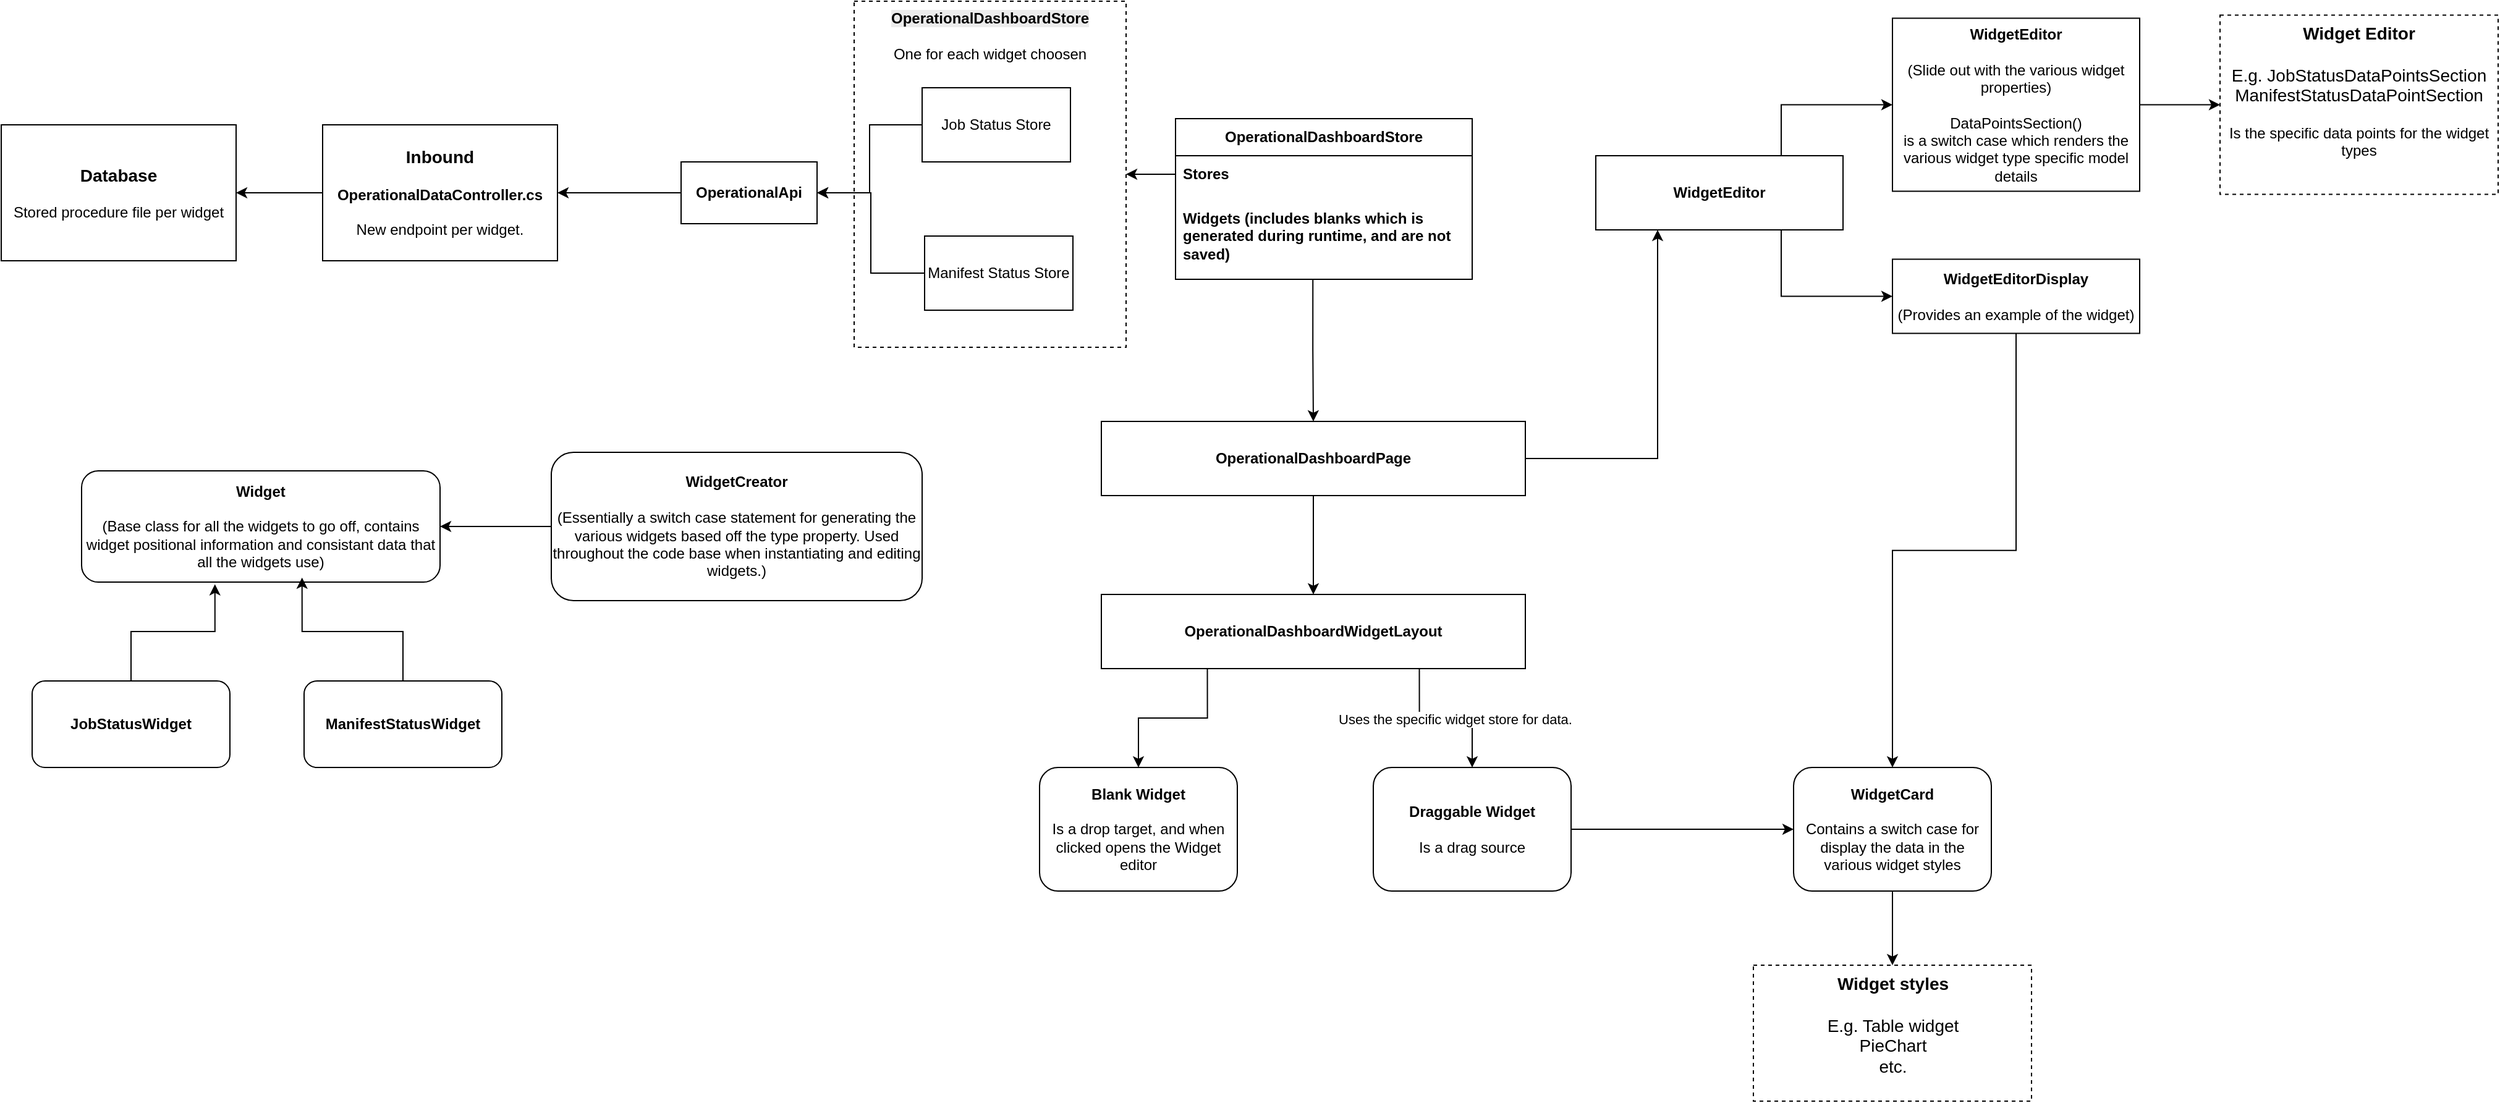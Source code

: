 <mxfile version="27.1.4">
  <diagram name="Page-1" id="ecALk19nxJOC3Xn3FD4q">
    <mxGraphModel dx="2037" dy="1061" grid="1" gridSize="10" guides="1" tooltips="1" connect="1" arrows="1" fold="1" page="1" pageScale="1" pageWidth="827" pageHeight="1169" math="0" shadow="0">
      <root>
        <mxCell id="0" />
        <mxCell id="1" parent="0" />
        <mxCell id="eWG6Nm6A6z0M9totMhgj-1" value="&lt;b&gt;&lt;font style=&quot;font-size: 14px;&quot;&gt;Database&lt;/font&gt;&lt;/b&gt;&lt;div&gt;&lt;br&gt;&lt;/div&gt;&lt;div&gt;Stored procedure file per widget&lt;/div&gt;" style="html=1;whiteSpace=wrap;" vertex="1" parent="1">
          <mxGeometry x="80" y="240" width="190" height="110" as="geometry" />
        </mxCell>
        <mxCell id="eWG6Nm6A6z0M9totMhgj-4" style="edgeStyle=orthogonalEdgeStyle;rounded=0;orthogonalLoop=1;jettySize=auto;html=1;exitX=0;exitY=0.5;exitDx=0;exitDy=0;entryX=1;entryY=0.5;entryDx=0;entryDy=0;" edge="1" parent="1" source="eWG6Nm6A6z0M9totMhgj-2" target="eWG6Nm6A6z0M9totMhgj-1">
          <mxGeometry relative="1" as="geometry" />
        </mxCell>
        <mxCell id="eWG6Nm6A6z0M9totMhgj-2" value="&lt;b style=&quot;&quot;&gt;&lt;font style=&quot;font-size: 14px;&quot;&gt;Inbound&lt;/font&gt;&lt;br&gt;&lt;/b&gt;&lt;br&gt;&lt;b&gt;OperationalDataController.cs&lt;/b&gt;&lt;br&gt;&lt;div&gt;&lt;br&gt;&lt;/div&gt;&lt;div&gt;New endpoint per widget.&lt;/div&gt;" style="html=1;whiteSpace=wrap;" vertex="1" parent="1">
          <mxGeometry x="340" y="240" width="190" height="110" as="geometry" />
        </mxCell>
        <mxCell id="eWG6Nm6A6z0M9totMhgj-6" style="edgeStyle=orthogonalEdgeStyle;rounded=0;orthogonalLoop=1;jettySize=auto;html=1;exitX=0;exitY=0.5;exitDx=0;exitDy=0;entryX=1;entryY=0.5;entryDx=0;entryDy=0;" edge="1" parent="1" source="eWG6Nm6A6z0M9totMhgj-5" target="eWG6Nm6A6z0M9totMhgj-2">
          <mxGeometry relative="1" as="geometry" />
        </mxCell>
        <mxCell id="eWG6Nm6A6z0M9totMhgj-5" value="&lt;b&gt;OperationalApi&lt;/b&gt;" style="html=1;whiteSpace=wrap;" vertex="1" parent="1">
          <mxGeometry x="630" y="270" width="110" height="50" as="geometry" />
        </mxCell>
        <mxCell id="eWG6Nm6A6z0M9totMhgj-12" value="&lt;b style=&quot;forced-color-adjust: none; color: rgb(0, 0, 0); font-family: Helvetica; font-size: 12px; font-style: normal; font-variant-ligatures: normal; font-variant-caps: normal; letter-spacing: normal; orphans: 2; text-align: center; text-indent: 0px; text-transform: none; widows: 2; word-spacing: 0px; -webkit-text-stroke-width: 0px; white-space: normal; background-color: rgb(236, 236, 236); text-decoration-thickness: initial; text-decoration-style: initial; text-decoration-color: initial;&quot;&gt;OperationalDashboardStore&lt;/b&gt;&lt;br&gt;&lt;br&gt;&lt;div&gt;One for each widget choosen&lt;/div&gt;" style="rounded=0;whiteSpace=wrap;html=1;dashed=1;labelPadding=50;imageVerticalAlign=middle;verticalAlign=top;" vertex="1" parent="1">
          <mxGeometry x="770" y="140" width="220" height="280" as="geometry" />
        </mxCell>
        <mxCell id="eWG6Nm6A6z0M9totMhgj-8" value="&lt;b&gt;OperationalDashboardStore&lt;/b&gt;" style="swimlane;fontStyle=0;childLayout=stackLayout;horizontal=1;startSize=30;horizontalStack=0;resizeParent=1;resizeParentMax=0;resizeLast=0;collapsible=1;marginBottom=0;whiteSpace=wrap;html=1;" vertex="1" parent="1">
          <mxGeometry x="1030" y="235" width="240" height="130" as="geometry" />
        </mxCell>
        <mxCell id="eWG6Nm6A6z0M9totMhgj-9" value="&lt;b&gt;Stores&lt;/b&gt;" style="text;strokeColor=none;fillColor=none;align=left;verticalAlign=middle;spacingLeft=4;spacingRight=4;overflow=hidden;points=[[0,0.5],[1,0.5]];portConstraint=eastwest;rotatable=0;whiteSpace=wrap;html=1;" vertex="1" parent="eWG6Nm6A6z0M9totMhgj-8">
          <mxGeometry y="30" width="240" height="30" as="geometry" />
        </mxCell>
        <mxCell id="eWG6Nm6A6z0M9totMhgj-10" value="&lt;b&gt;Widgets (includes blanks which is generated during runtime, and are not saved)&lt;/b&gt;" style="text;strokeColor=none;fillColor=none;align=left;verticalAlign=middle;spacingLeft=4;spacingRight=4;overflow=hidden;points=[[0,0.5],[1,0.5]];portConstraint=eastwest;rotatable=0;whiteSpace=wrap;html=1;" vertex="1" parent="eWG6Nm6A6z0M9totMhgj-8">
          <mxGeometry y="60" width="240" height="70" as="geometry" />
        </mxCell>
        <mxCell id="eWG6Nm6A6z0M9totMhgj-13" style="edgeStyle=orthogonalEdgeStyle;rounded=0;orthogonalLoop=1;jettySize=auto;html=1;exitX=0;exitY=0.5;exitDx=0;exitDy=0;" edge="1" parent="1" source="eWG6Nm6A6z0M9totMhgj-9" target="eWG6Nm6A6z0M9totMhgj-12">
          <mxGeometry relative="1" as="geometry" />
        </mxCell>
        <mxCell id="eWG6Nm6A6z0M9totMhgj-16" style="edgeStyle=orthogonalEdgeStyle;rounded=0;orthogonalLoop=1;jettySize=auto;html=1;exitX=0;exitY=0.5;exitDx=0;exitDy=0;entryX=1;entryY=0.5;entryDx=0;entryDy=0;" edge="1" parent="1" source="eWG6Nm6A6z0M9totMhgj-14" target="eWG6Nm6A6z0M9totMhgj-5">
          <mxGeometry relative="1" as="geometry" />
        </mxCell>
        <mxCell id="eWG6Nm6A6z0M9totMhgj-14" value="Job Status Store" style="rounded=0;whiteSpace=wrap;html=1;" vertex="1" parent="1">
          <mxGeometry x="825" y="210" width="120" height="60" as="geometry" />
        </mxCell>
        <mxCell id="eWG6Nm6A6z0M9totMhgj-17" style="edgeStyle=orthogonalEdgeStyle;rounded=0;orthogonalLoop=1;jettySize=auto;html=1;exitX=0;exitY=0.5;exitDx=0;exitDy=0;entryX=1;entryY=0.5;entryDx=0;entryDy=0;" edge="1" parent="1" source="eWG6Nm6A6z0M9totMhgj-15" target="eWG6Nm6A6z0M9totMhgj-5">
          <mxGeometry relative="1" as="geometry" />
        </mxCell>
        <mxCell id="eWG6Nm6A6z0M9totMhgj-15" value="Manifest Status Store" style="rounded=0;whiteSpace=wrap;html=1;" vertex="1" parent="1">
          <mxGeometry x="827" y="330" width="120" height="60" as="geometry" />
        </mxCell>
        <mxCell id="eWG6Nm6A6z0M9totMhgj-31" style="edgeStyle=orthogonalEdgeStyle;rounded=0;orthogonalLoop=1;jettySize=auto;html=1;exitX=0.5;exitY=1;exitDx=0;exitDy=0;entryX=0.5;entryY=0;entryDx=0;entryDy=0;" edge="1" parent="1" source="eWG6Nm6A6z0M9totMhgj-22" target="eWG6Nm6A6z0M9totMhgj-30">
          <mxGeometry relative="1" as="geometry" />
        </mxCell>
        <mxCell id="eWG6Nm6A6z0M9totMhgj-55" style="edgeStyle=orthogonalEdgeStyle;rounded=0;orthogonalLoop=1;jettySize=auto;html=1;exitX=1;exitY=0.5;exitDx=0;exitDy=0;entryX=0.25;entryY=1;entryDx=0;entryDy=0;" edge="1" parent="1" source="eWG6Nm6A6z0M9totMhgj-22" target="eWG6Nm6A6z0M9totMhgj-27">
          <mxGeometry relative="1" as="geometry" />
        </mxCell>
        <mxCell id="eWG6Nm6A6z0M9totMhgj-22" value="&lt;b&gt;OperationalDashboardPage&lt;/b&gt;" style="rounded=0;whiteSpace=wrap;html=1;" vertex="1" parent="1">
          <mxGeometry x="970" y="480" width="343" height="60" as="geometry" />
        </mxCell>
        <mxCell id="eWG6Nm6A6z0M9totMhgj-25" style="edgeStyle=orthogonalEdgeStyle;rounded=0;orthogonalLoop=1;jettySize=auto;html=1;exitX=0.463;exitY=1.005;exitDx=0;exitDy=0;entryX=0.5;entryY=0;entryDx=0;entryDy=0;exitPerimeter=0;" edge="1" parent="1" source="eWG6Nm6A6z0M9totMhgj-10" target="eWG6Nm6A6z0M9totMhgj-22">
          <mxGeometry relative="1" as="geometry" />
        </mxCell>
        <mxCell id="eWG6Nm6A6z0M9totMhgj-26" value="&lt;b&gt;Blank Widget&lt;/b&gt;&lt;div&gt;&lt;br&gt;&lt;/div&gt;&lt;div&gt;Is a drop target, and when clicked opens the Widget editor&lt;/div&gt;" style="rounded=1;whiteSpace=wrap;html=1;" vertex="1" parent="1">
          <mxGeometry x="920" y="760" width="160" height="100" as="geometry" />
        </mxCell>
        <mxCell id="eWG6Nm6A6z0M9totMhgj-33" style="edgeStyle=orthogonalEdgeStyle;rounded=0;orthogonalLoop=1;jettySize=auto;html=1;exitX=0.75;exitY=0;exitDx=0;exitDy=0;entryX=0;entryY=0.5;entryDx=0;entryDy=0;" edge="1" parent="1" source="eWG6Nm6A6z0M9totMhgj-27" target="eWG6Nm6A6z0M9totMhgj-28">
          <mxGeometry relative="1" as="geometry" />
        </mxCell>
        <mxCell id="eWG6Nm6A6z0M9totMhgj-34" style="edgeStyle=orthogonalEdgeStyle;rounded=0;orthogonalLoop=1;jettySize=auto;html=1;exitX=0.75;exitY=1;exitDx=0;exitDy=0;entryX=0;entryY=0.5;entryDx=0;entryDy=0;" edge="1" parent="1" source="eWG6Nm6A6z0M9totMhgj-27" target="eWG6Nm6A6z0M9totMhgj-29">
          <mxGeometry relative="1" as="geometry" />
        </mxCell>
        <mxCell id="eWG6Nm6A6z0M9totMhgj-27" value="&lt;b&gt;WidgetEditor&lt;/b&gt;" style="rounded=0;whiteSpace=wrap;html=1;" vertex="1" parent="1">
          <mxGeometry x="1370" y="265" width="200" height="60" as="geometry" />
        </mxCell>
        <mxCell id="eWG6Nm6A6z0M9totMhgj-47" style="edgeStyle=orthogonalEdgeStyle;rounded=0;orthogonalLoop=1;jettySize=auto;html=1;exitX=1;exitY=0.5;exitDx=0;exitDy=0;entryX=0;entryY=0.5;entryDx=0;entryDy=0;" edge="1" parent="1" source="eWG6Nm6A6z0M9totMhgj-28" target="eWG6Nm6A6z0M9totMhgj-46">
          <mxGeometry relative="1" as="geometry" />
        </mxCell>
        <mxCell id="eWG6Nm6A6z0M9totMhgj-28" value="&lt;b&gt;WidgetEditor&lt;/b&gt;&lt;div&gt;&lt;br&gt;&lt;/div&gt;&lt;div&gt;(Slide out with the various widget properties)&lt;/div&gt;&lt;div&gt;&lt;br&gt;&lt;/div&gt;&lt;div&gt;DataPointsSection()&lt;/div&gt;&lt;div&gt;is a switch case which renders the various widget type specific model details&lt;/div&gt;" style="rounded=0;whiteSpace=wrap;html=1;" vertex="1" parent="1">
          <mxGeometry x="1610" y="153.75" width="200" height="140" as="geometry" />
        </mxCell>
        <mxCell id="eWG6Nm6A6z0M9totMhgj-42" style="edgeStyle=orthogonalEdgeStyle;rounded=0;orthogonalLoop=1;jettySize=auto;html=1;exitX=0.5;exitY=1;exitDx=0;exitDy=0;entryX=0.5;entryY=0;entryDx=0;entryDy=0;" edge="1" parent="1" source="eWG6Nm6A6z0M9totMhgj-29" target="eWG6Nm6A6z0M9totMhgj-36">
          <mxGeometry relative="1" as="geometry" />
        </mxCell>
        <mxCell id="eWG6Nm6A6z0M9totMhgj-29" value="&lt;b&gt;WidgetEditorDisplay&lt;/b&gt;&lt;div&gt;&lt;b&gt;&lt;br&gt;&lt;/b&gt;&lt;/div&gt;&lt;div&gt;(Provides an example of the widget)&lt;/div&gt;" style="rounded=0;whiteSpace=wrap;html=1;" vertex="1" parent="1">
          <mxGeometry x="1610" y="348.75" width="200" height="60" as="geometry" />
        </mxCell>
        <mxCell id="eWG6Nm6A6z0M9totMhgj-37" style="edgeStyle=orthogonalEdgeStyle;rounded=0;orthogonalLoop=1;jettySize=auto;html=1;exitX=0.25;exitY=1;exitDx=0;exitDy=0;entryX=0.5;entryY=0;entryDx=0;entryDy=0;" edge="1" parent="1" source="eWG6Nm6A6z0M9totMhgj-30" target="eWG6Nm6A6z0M9totMhgj-26">
          <mxGeometry relative="1" as="geometry" />
        </mxCell>
        <mxCell id="eWG6Nm6A6z0M9totMhgj-38" style="edgeStyle=orthogonalEdgeStyle;rounded=0;orthogonalLoop=1;jettySize=auto;html=1;exitX=0.75;exitY=1;exitDx=0;exitDy=0;entryX=0.5;entryY=0;entryDx=0;entryDy=0;" edge="1" parent="1" source="eWG6Nm6A6z0M9totMhgj-30" target="eWG6Nm6A6z0M9totMhgj-35">
          <mxGeometry relative="1" as="geometry" />
        </mxCell>
        <mxCell id="eWG6Nm6A6z0M9totMhgj-39" value="Text" style="edgeLabel;html=1;align=center;verticalAlign=middle;resizable=0;points=[];" vertex="1" connectable="0" parent="eWG6Nm6A6z0M9totMhgj-38">
          <mxGeometry x="0.066" y="-1" relative="1" as="geometry">
            <mxPoint as="offset" />
          </mxGeometry>
        </mxCell>
        <mxCell id="eWG6Nm6A6z0M9totMhgj-40" value="Uses the specific widget store for data." style="edgeLabel;html=1;align=center;verticalAlign=middle;resizable=0;points=[];" vertex="1" connectable="0" parent="eWG6Nm6A6z0M9totMhgj-38">
          <mxGeometry x="0.117" y="-1" relative="1" as="geometry">
            <mxPoint as="offset" />
          </mxGeometry>
        </mxCell>
        <mxCell id="eWG6Nm6A6z0M9totMhgj-30" value="&lt;b&gt;OperationalDashboardWidgetLayout&lt;/b&gt;" style="rounded=0;whiteSpace=wrap;html=1;" vertex="1" parent="1">
          <mxGeometry x="970" y="620" width="343" height="60" as="geometry" />
        </mxCell>
        <mxCell id="eWG6Nm6A6z0M9totMhgj-41" style="edgeStyle=orthogonalEdgeStyle;rounded=0;orthogonalLoop=1;jettySize=auto;html=1;exitX=1;exitY=0.5;exitDx=0;exitDy=0;entryX=0;entryY=0.5;entryDx=0;entryDy=0;" edge="1" parent="1" source="eWG6Nm6A6z0M9totMhgj-35" target="eWG6Nm6A6z0M9totMhgj-36">
          <mxGeometry relative="1" as="geometry" />
        </mxCell>
        <mxCell id="eWG6Nm6A6z0M9totMhgj-35" value="&lt;div&gt;&lt;b&gt;Draggable Widget&lt;/b&gt;&lt;/div&gt;&lt;div&gt;&lt;b&gt;&lt;br&gt;&lt;/b&gt;&lt;/div&gt;&lt;div&gt;Is a drag source&lt;/div&gt;" style="rounded=1;whiteSpace=wrap;html=1;" vertex="1" parent="1">
          <mxGeometry x="1190" y="760" width="160" height="100" as="geometry" />
        </mxCell>
        <mxCell id="eWG6Nm6A6z0M9totMhgj-45" style="edgeStyle=orthogonalEdgeStyle;rounded=0;orthogonalLoop=1;jettySize=auto;html=1;exitX=0.5;exitY=1;exitDx=0;exitDy=0;entryX=0.5;entryY=0;entryDx=0;entryDy=0;" edge="1" parent="1" source="eWG6Nm6A6z0M9totMhgj-36" target="eWG6Nm6A6z0M9totMhgj-44">
          <mxGeometry relative="1" as="geometry" />
        </mxCell>
        <mxCell id="eWG6Nm6A6z0M9totMhgj-36" value="&lt;div&gt;&lt;b&gt;WidgetCard&lt;/b&gt;&lt;/div&gt;&lt;div&gt;&lt;b&gt;&lt;br&gt;&lt;/b&gt;&lt;/div&gt;&lt;div&gt;Contains a switch case for display the data in the various widget styles&lt;/div&gt;" style="rounded=1;whiteSpace=wrap;html=1;" vertex="1" parent="1">
          <mxGeometry x="1530" y="760" width="160" height="100" as="geometry" />
        </mxCell>
        <mxCell id="eWG6Nm6A6z0M9totMhgj-44" value="&lt;b&gt;&lt;font style=&quot;font-size: 14px;&quot;&gt;Widget styles&lt;/font&gt;&lt;/b&gt;&lt;div&gt;&lt;font style=&quot;font-size: 14px;&quot;&gt;&lt;br&gt;&lt;/font&gt;&lt;/div&gt;&lt;div&gt;&lt;font style=&quot;font-size: 14px;&quot;&gt;E.g. Table widget&lt;/font&gt;&lt;/div&gt;&lt;div&gt;&lt;font style=&quot;font-size: 14px;&quot;&gt;PieChart&lt;/font&gt;&lt;/div&gt;&lt;div&gt;&lt;font style=&quot;font-size: 14px;&quot;&gt;etc.&lt;/font&gt;&lt;/div&gt;" style="rounded=0;whiteSpace=wrap;html=1;dashed=1;labelPadding=50;imageVerticalAlign=middle;verticalAlign=top;" vertex="1" parent="1">
          <mxGeometry x="1497.5" y="920" width="225" height="110" as="geometry" />
        </mxCell>
        <mxCell id="eWG6Nm6A6z0M9totMhgj-46" value="&lt;b&gt;&lt;font style=&quot;font-size: 14px;&quot;&gt;Widget Editor&lt;/font&gt;&lt;/b&gt;&lt;div&gt;&lt;font style=&quot;font-size: 14px;&quot;&gt;&lt;br&gt;&lt;/font&gt;&lt;/div&gt;&lt;div&gt;&lt;font style=&quot;font-size: 14px;&quot;&gt;E.g. JobStatusDataPointsSection&lt;/font&gt;&lt;/div&gt;&lt;div&gt;&lt;font style=&quot;font-size: 14px;&quot;&gt;ManifestStatusDataPointSection&lt;/font&gt;&lt;/div&gt;&lt;div&gt;&lt;br&gt;&lt;/div&gt;&lt;div&gt;Is the specific data points for the widget types&lt;/div&gt;" style="rounded=0;whiteSpace=wrap;html=1;dashed=1;labelPadding=50;imageVerticalAlign=middle;verticalAlign=top;" vertex="1" parent="1">
          <mxGeometry x="1875" y="151.25" width="225" height="145" as="geometry" />
        </mxCell>
        <mxCell id="eWG6Nm6A6z0M9totMhgj-48" value="&lt;b&gt;Widget&lt;/b&gt;&lt;div&gt;&lt;b&gt;&lt;br&gt;&lt;/b&gt;&lt;/div&gt;&lt;div&gt;(Base class for all the widgets to go off, contains widget positional information and consistant data that all the widgets use)&lt;/div&gt;" style="rounded=1;whiteSpace=wrap;html=1;" vertex="1" parent="1">
          <mxGeometry x="145" y="520" width="290" height="90" as="geometry" />
        </mxCell>
        <mxCell id="eWG6Nm6A6z0M9totMhgj-49" value="&lt;b&gt;JobStatusWidget&lt;/b&gt;" style="rounded=1;whiteSpace=wrap;html=1;" vertex="1" parent="1">
          <mxGeometry x="105" y="690" width="160" height="70" as="geometry" />
        </mxCell>
        <mxCell id="eWG6Nm6A6z0M9totMhgj-50" style="edgeStyle=orthogonalEdgeStyle;rounded=0;orthogonalLoop=1;jettySize=auto;html=1;exitX=0.5;exitY=0;exitDx=0;exitDy=0;entryX=0.372;entryY=1.019;entryDx=0;entryDy=0;entryPerimeter=0;" edge="1" parent="1" source="eWG6Nm6A6z0M9totMhgj-49" target="eWG6Nm6A6z0M9totMhgj-48">
          <mxGeometry relative="1" as="geometry" />
        </mxCell>
        <mxCell id="eWG6Nm6A6z0M9totMhgj-51" value="&lt;b&gt;ManifestStatusWidget&lt;/b&gt;" style="rounded=1;whiteSpace=wrap;html=1;" vertex="1" parent="1">
          <mxGeometry x="325" y="690" width="160" height="70" as="geometry" />
        </mxCell>
        <mxCell id="eWG6Nm6A6z0M9totMhgj-52" style="edgeStyle=orthogonalEdgeStyle;rounded=0;orthogonalLoop=1;jettySize=auto;html=1;exitX=0.5;exitY=0;exitDx=0;exitDy=0;entryX=0.615;entryY=0.96;entryDx=0;entryDy=0;entryPerimeter=0;" edge="1" parent="1" source="eWG6Nm6A6z0M9totMhgj-51" target="eWG6Nm6A6z0M9totMhgj-48">
          <mxGeometry relative="1" as="geometry" />
        </mxCell>
        <mxCell id="eWG6Nm6A6z0M9totMhgj-54" style="edgeStyle=orthogonalEdgeStyle;rounded=0;orthogonalLoop=1;jettySize=auto;html=1;exitX=0;exitY=0.5;exitDx=0;exitDy=0;entryX=1;entryY=0.5;entryDx=0;entryDy=0;" edge="1" parent="1" source="eWG6Nm6A6z0M9totMhgj-53" target="eWG6Nm6A6z0M9totMhgj-48">
          <mxGeometry relative="1" as="geometry" />
        </mxCell>
        <mxCell id="eWG6Nm6A6z0M9totMhgj-53" value="&lt;b&gt;WidgetCreator&lt;/b&gt;&lt;div&gt;&lt;b&gt;&lt;br&gt;&lt;/b&gt;&lt;/div&gt;&lt;div&gt;(Essentially a switch case statement for generating the various widgets based off the type property. Used throughout the code base when instantiating and editing widgets.)&lt;/div&gt;" style="rounded=1;whiteSpace=wrap;html=1;" vertex="1" parent="1">
          <mxGeometry x="525" y="505" width="300" height="120" as="geometry" />
        </mxCell>
      </root>
    </mxGraphModel>
  </diagram>
</mxfile>
